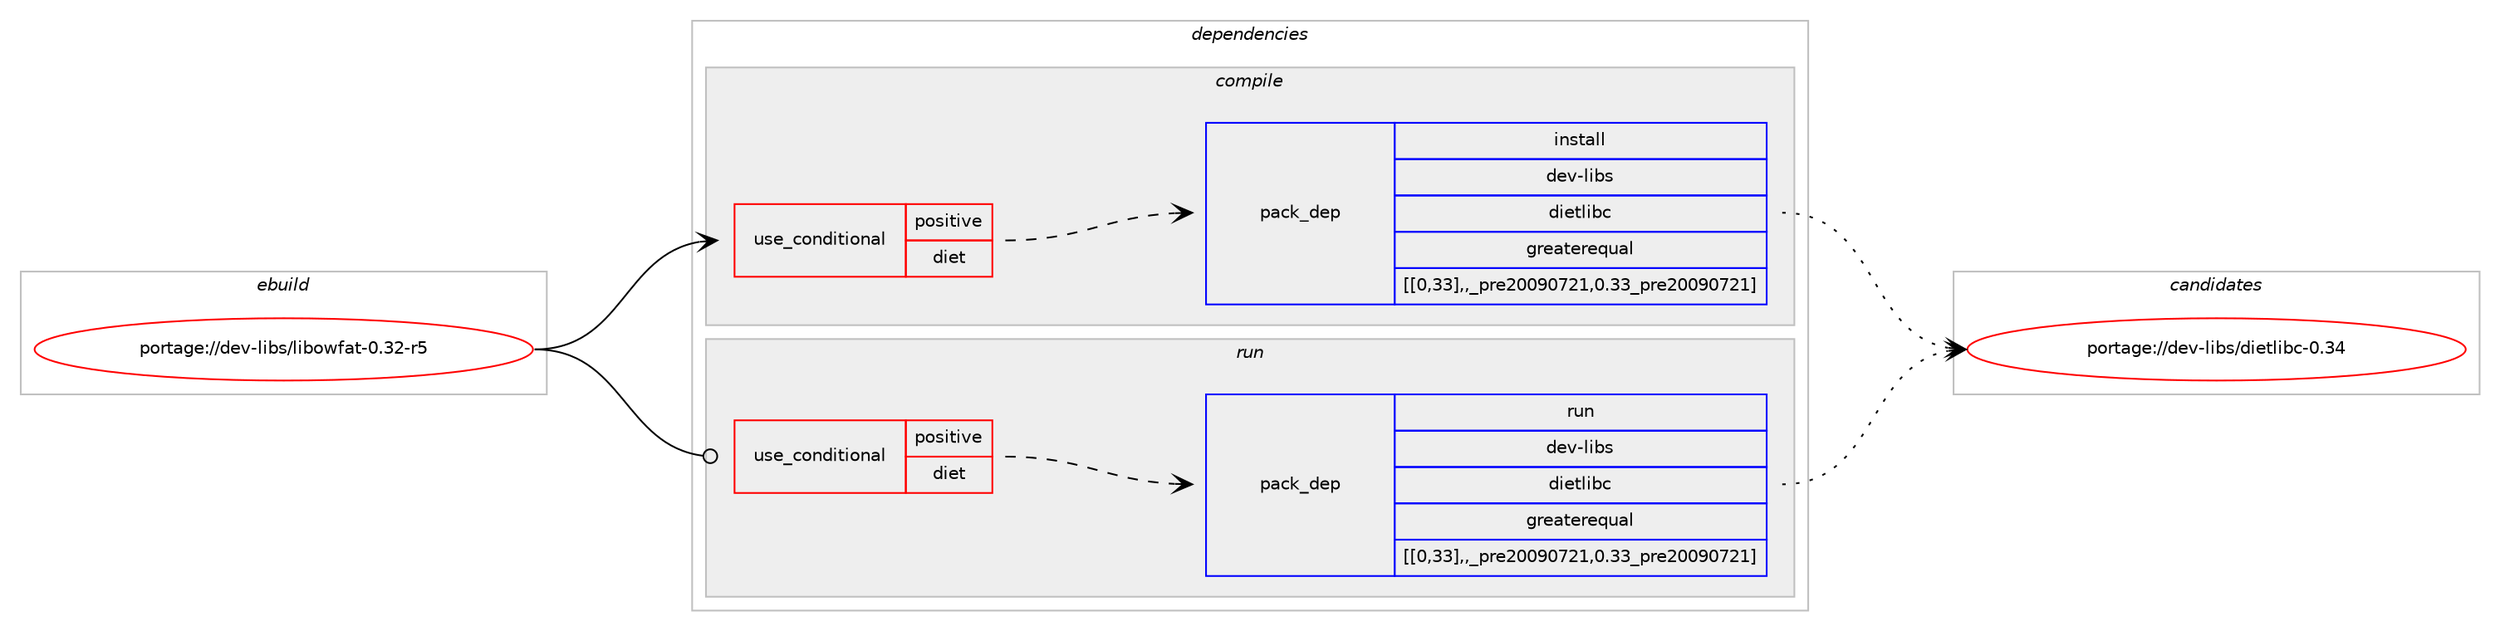 digraph prolog {

# *************
# Graph options
# *************

newrank=true;
concentrate=true;
compound=true;
graph [rankdir=LR,fontname=Helvetica,fontsize=10,ranksep=1.5];#, ranksep=2.5, nodesep=0.2];
edge  [arrowhead=vee];
node  [fontname=Helvetica,fontsize=10];

# **********
# The ebuild
# **********

subgraph cluster_leftcol {
color=gray;
label=<<i>ebuild</i>>;
id [label="portage://dev-libs/libowfat-0.32-r5", color=red, width=4, href="../dev-libs/libowfat-0.32-r5.svg"];
}

# ****************
# The dependencies
# ****************

subgraph cluster_midcol {
color=gray;
label=<<i>dependencies</i>>;
subgraph cluster_compile {
fillcolor="#eeeeee";
style=filled;
label=<<i>compile</i>>;
subgraph cond27874 {
dependency111991 [label=<<TABLE BORDER="0" CELLBORDER="1" CELLSPACING="0" CELLPADDING="4"><TR><TD ROWSPAN="3" CELLPADDING="10">use_conditional</TD></TR><TR><TD>positive</TD></TR><TR><TD>diet</TD></TR></TABLE>>, shape=none, color=red];
subgraph pack82957 {
dependency111992 [label=<<TABLE BORDER="0" CELLBORDER="1" CELLSPACING="0" CELLPADDING="4" WIDTH="220"><TR><TD ROWSPAN="6" CELLPADDING="30">pack_dep</TD></TR><TR><TD WIDTH="110">install</TD></TR><TR><TD>dev-libs</TD></TR><TR><TD>dietlibc</TD></TR><TR><TD>greaterequal</TD></TR><TR><TD>[[0,33],,_pre20090721,0.33_pre20090721]</TD></TR></TABLE>>, shape=none, color=blue];
}
dependency111991:e -> dependency111992:w [weight=20,style="dashed",arrowhead="vee"];
}
id:e -> dependency111991:w [weight=20,style="solid",arrowhead="vee"];
}
subgraph cluster_compileandrun {
fillcolor="#eeeeee";
style=filled;
label=<<i>compile and run</i>>;
}
subgraph cluster_run {
fillcolor="#eeeeee";
style=filled;
label=<<i>run</i>>;
subgraph cond27875 {
dependency111993 [label=<<TABLE BORDER="0" CELLBORDER="1" CELLSPACING="0" CELLPADDING="4"><TR><TD ROWSPAN="3" CELLPADDING="10">use_conditional</TD></TR><TR><TD>positive</TD></TR><TR><TD>diet</TD></TR></TABLE>>, shape=none, color=red];
subgraph pack82958 {
dependency111994 [label=<<TABLE BORDER="0" CELLBORDER="1" CELLSPACING="0" CELLPADDING="4" WIDTH="220"><TR><TD ROWSPAN="6" CELLPADDING="30">pack_dep</TD></TR><TR><TD WIDTH="110">run</TD></TR><TR><TD>dev-libs</TD></TR><TR><TD>dietlibc</TD></TR><TR><TD>greaterequal</TD></TR><TR><TD>[[0,33],,_pre20090721,0.33_pre20090721]</TD></TR></TABLE>>, shape=none, color=blue];
}
dependency111993:e -> dependency111994:w [weight=20,style="dashed",arrowhead="vee"];
}
id:e -> dependency111993:w [weight=20,style="solid",arrowhead="odot"];
}
}

# **************
# The candidates
# **************

subgraph cluster_choices {
rank=same;
color=gray;
label=<<i>candidates</i>>;

subgraph choice82957 {
color=black;
nodesep=1;
choice10010111845108105981154710010510111610810598994548465152 [label="portage://dev-libs/dietlibc-0.34", color=red, width=4,href="../dev-libs/dietlibc-0.34.svg"];
dependency111992:e -> choice10010111845108105981154710010510111610810598994548465152:w [style=dotted,weight="100"];
}
subgraph choice82958 {
color=black;
nodesep=1;
choice10010111845108105981154710010510111610810598994548465152 [label="portage://dev-libs/dietlibc-0.34", color=red, width=4,href="../dev-libs/dietlibc-0.34.svg"];
dependency111994:e -> choice10010111845108105981154710010510111610810598994548465152:w [style=dotted,weight="100"];
}
}

}

